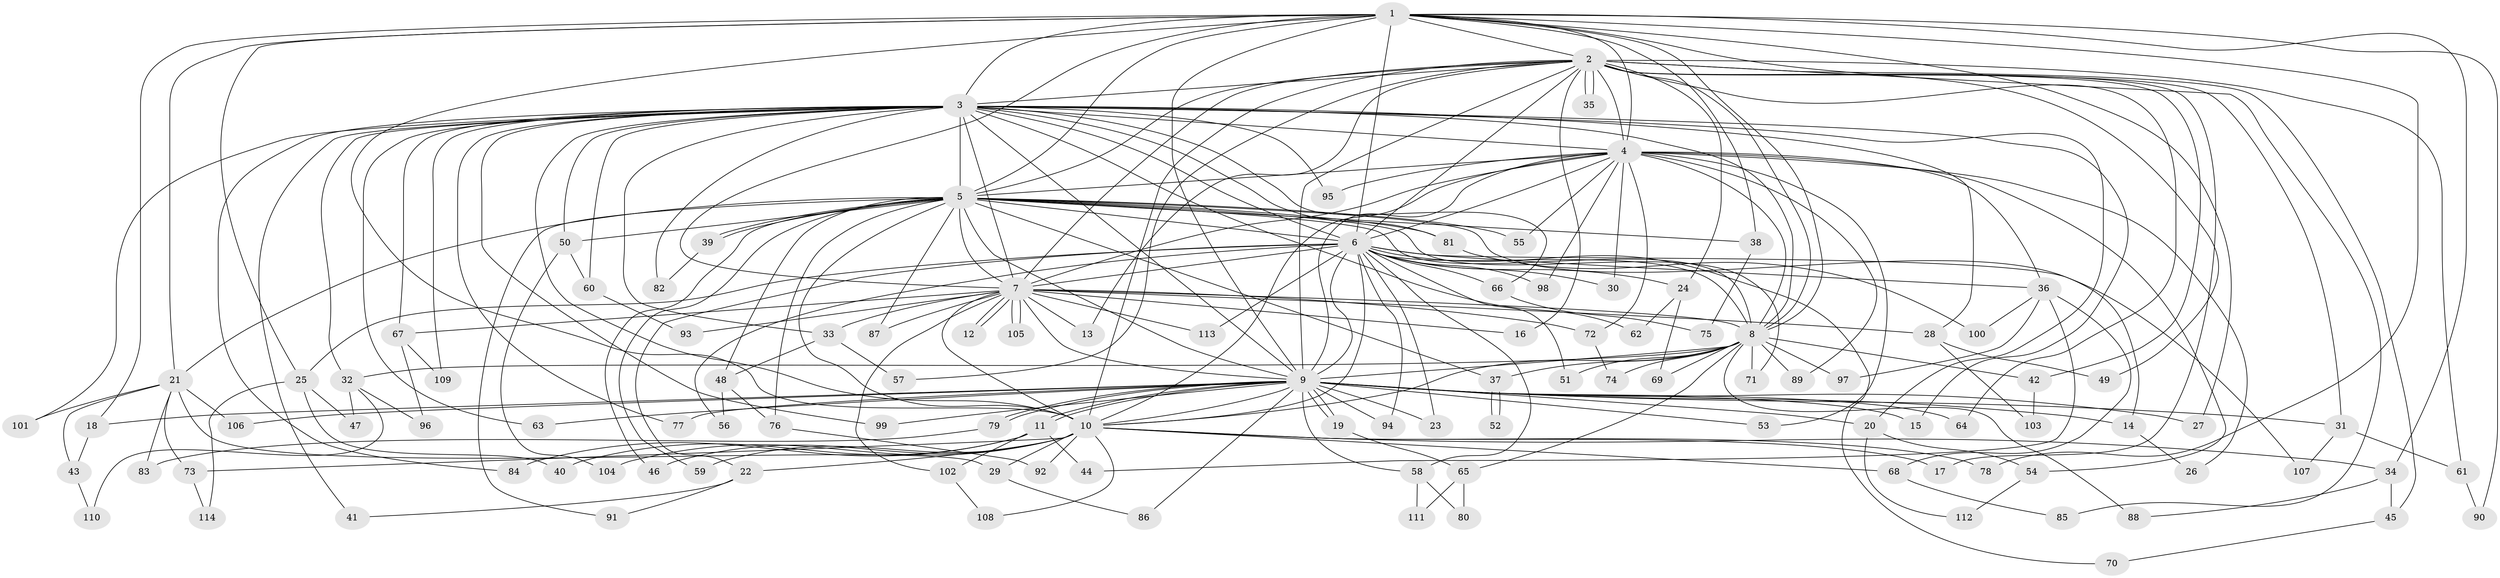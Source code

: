 // Generated by graph-tools (version 1.1) at 2025/25/03/09/25 03:25:49]
// undirected, 114 vertices, 253 edges
graph export_dot {
graph [start="1"]
  node [color=gray90,style=filled];
  1;
  2;
  3;
  4;
  5;
  6;
  7;
  8;
  9;
  10;
  11;
  12;
  13;
  14;
  15;
  16;
  17;
  18;
  19;
  20;
  21;
  22;
  23;
  24;
  25;
  26;
  27;
  28;
  29;
  30;
  31;
  32;
  33;
  34;
  35;
  36;
  37;
  38;
  39;
  40;
  41;
  42;
  43;
  44;
  45;
  46;
  47;
  48;
  49;
  50;
  51;
  52;
  53;
  54;
  55;
  56;
  57;
  58;
  59;
  60;
  61;
  62;
  63;
  64;
  65;
  66;
  67;
  68;
  69;
  70;
  71;
  72;
  73;
  74;
  75;
  76;
  77;
  78;
  79;
  80;
  81;
  82;
  83;
  84;
  85;
  86;
  87;
  88;
  89;
  90;
  91;
  92;
  93;
  94;
  95;
  96;
  97;
  98;
  99;
  100;
  101;
  102;
  103;
  104;
  105;
  106;
  107;
  108;
  109;
  110;
  111;
  112;
  113;
  114;
  1 -- 2;
  1 -- 3;
  1 -- 4;
  1 -- 5;
  1 -- 6;
  1 -- 7;
  1 -- 8;
  1 -- 9;
  1 -- 10;
  1 -- 18;
  1 -- 21;
  1 -- 25;
  1 -- 27;
  1 -- 34;
  1 -- 38;
  1 -- 49;
  1 -- 78;
  1 -- 90;
  2 -- 3;
  2 -- 4;
  2 -- 5;
  2 -- 6;
  2 -- 7;
  2 -- 8;
  2 -- 9;
  2 -- 10;
  2 -- 13;
  2 -- 16;
  2 -- 17;
  2 -- 24;
  2 -- 31;
  2 -- 35;
  2 -- 35;
  2 -- 42;
  2 -- 45;
  2 -- 57;
  2 -- 61;
  2 -- 64;
  2 -- 85;
  3 -- 4;
  3 -- 5;
  3 -- 6;
  3 -- 7;
  3 -- 8;
  3 -- 9;
  3 -- 10;
  3 -- 15;
  3 -- 20;
  3 -- 28;
  3 -- 32;
  3 -- 33;
  3 -- 41;
  3 -- 50;
  3 -- 60;
  3 -- 62;
  3 -- 63;
  3 -- 66;
  3 -- 67;
  3 -- 77;
  3 -- 81;
  3 -- 82;
  3 -- 84;
  3 -- 95;
  3 -- 99;
  3 -- 101;
  3 -- 109;
  4 -- 5;
  4 -- 6;
  4 -- 7;
  4 -- 8;
  4 -- 9;
  4 -- 10;
  4 -- 26;
  4 -- 30;
  4 -- 36;
  4 -- 53;
  4 -- 54;
  4 -- 55;
  4 -- 72;
  4 -- 89;
  4 -- 95;
  4 -- 98;
  5 -- 6;
  5 -- 7;
  5 -- 8;
  5 -- 9;
  5 -- 10;
  5 -- 14;
  5 -- 21;
  5 -- 37;
  5 -- 38;
  5 -- 39;
  5 -- 39;
  5 -- 46;
  5 -- 48;
  5 -- 50;
  5 -- 55;
  5 -- 59;
  5 -- 71;
  5 -- 76;
  5 -- 81;
  5 -- 87;
  5 -- 91;
  6 -- 7;
  6 -- 8;
  6 -- 9;
  6 -- 10;
  6 -- 22;
  6 -- 23;
  6 -- 24;
  6 -- 25;
  6 -- 30;
  6 -- 36;
  6 -- 51;
  6 -- 56;
  6 -- 58;
  6 -- 66;
  6 -- 70;
  6 -- 94;
  6 -- 98;
  6 -- 107;
  6 -- 113;
  7 -- 8;
  7 -- 9;
  7 -- 10;
  7 -- 12;
  7 -- 12;
  7 -- 13;
  7 -- 16;
  7 -- 28;
  7 -- 33;
  7 -- 67;
  7 -- 72;
  7 -- 87;
  7 -- 93;
  7 -- 102;
  7 -- 105;
  7 -- 105;
  7 -- 113;
  8 -- 9;
  8 -- 10;
  8 -- 32;
  8 -- 37;
  8 -- 42;
  8 -- 51;
  8 -- 65;
  8 -- 69;
  8 -- 71;
  8 -- 74;
  8 -- 88;
  8 -- 89;
  8 -- 97;
  9 -- 10;
  9 -- 11;
  9 -- 11;
  9 -- 14;
  9 -- 15;
  9 -- 18;
  9 -- 19;
  9 -- 19;
  9 -- 20;
  9 -- 23;
  9 -- 27;
  9 -- 31;
  9 -- 53;
  9 -- 58;
  9 -- 63;
  9 -- 64;
  9 -- 77;
  9 -- 79;
  9 -- 79;
  9 -- 86;
  9 -- 94;
  9 -- 99;
  9 -- 106;
  10 -- 17;
  10 -- 22;
  10 -- 29;
  10 -- 34;
  10 -- 46;
  10 -- 59;
  10 -- 68;
  10 -- 73;
  10 -- 78;
  10 -- 92;
  10 -- 104;
  10 -- 108;
  11 -- 40;
  11 -- 44;
  11 -- 84;
  11 -- 102;
  14 -- 26;
  18 -- 43;
  19 -- 65;
  20 -- 54;
  20 -- 112;
  21 -- 29;
  21 -- 43;
  21 -- 73;
  21 -- 83;
  21 -- 101;
  21 -- 106;
  22 -- 41;
  22 -- 91;
  24 -- 62;
  24 -- 69;
  25 -- 40;
  25 -- 47;
  25 -- 114;
  28 -- 49;
  28 -- 103;
  29 -- 86;
  31 -- 61;
  31 -- 107;
  32 -- 47;
  32 -- 96;
  32 -- 110;
  33 -- 48;
  33 -- 57;
  34 -- 45;
  34 -- 88;
  36 -- 44;
  36 -- 68;
  36 -- 97;
  36 -- 100;
  37 -- 52;
  37 -- 52;
  38 -- 75;
  39 -- 82;
  42 -- 103;
  43 -- 110;
  45 -- 70;
  48 -- 56;
  48 -- 76;
  50 -- 60;
  50 -- 104;
  54 -- 112;
  58 -- 80;
  58 -- 111;
  60 -- 93;
  61 -- 90;
  65 -- 80;
  65 -- 111;
  66 -- 75;
  67 -- 96;
  67 -- 109;
  68 -- 85;
  72 -- 74;
  73 -- 114;
  76 -- 92;
  79 -- 83;
  81 -- 100;
  102 -- 108;
}
